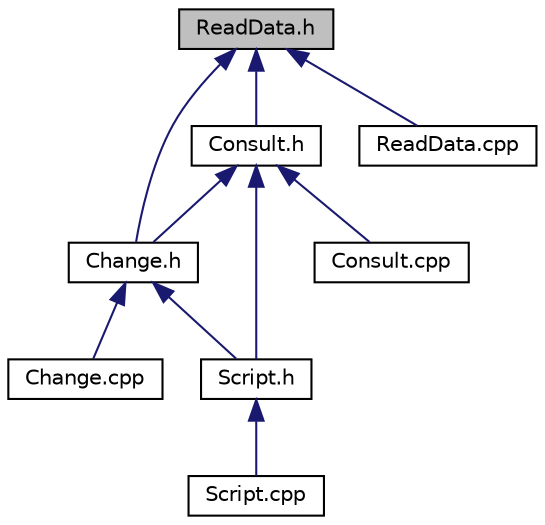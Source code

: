 digraph "ReadData.h"
{
 // LATEX_PDF_SIZE
  edge [fontname="Helvetica",fontsize="10",labelfontname="Helvetica",labelfontsize="10"];
  node [fontname="Helvetica",fontsize="10",shape=record];
  Node1 [label="ReadData.h",height=0.2,width=0.4,color="black", fillcolor="grey75", style="filled", fontcolor="black",tooltip="Header file containing class definitions for ReadData and System, as well as related data structures."];
  Node1 -> Node2 [dir="back",color="midnightblue",fontsize="10",style="solid"];
  Node2 [label="Change.h",height=0.2,width=0.4,color="black", fillcolor="white", style="filled",URL="$Change_8h.html",tooltip="Header file for the Change class."];
  Node2 -> Node3 [dir="back",color="midnightblue",fontsize="10",style="solid"];
  Node3 [label="Change.cpp",height=0.2,width=0.4,color="black", fillcolor="white", style="filled",URL="$Change_8cpp.html",tooltip="Implementation of the Change class that handles student class and UC changes."];
  Node2 -> Node4 [dir="back",color="midnightblue",fontsize="10",style="solid"];
  Node4 [label="Script.h",height=0.2,width=0.4,color="black", fillcolor="white", style="filled",URL="$Script_8h.html",tooltip="Defines the Script class for interacting with the \"LEIC Schedules\" system."];
  Node4 -> Node5 [dir="back",color="midnightblue",fontsize="10",style="solid"];
  Node5 [label="Script.cpp",height=0.2,width=0.4,color="black", fillcolor="white", style="filled",URL="$Script_8cpp.html",tooltip="Implementation of the Script class methods."];
  Node1 -> Node6 [dir="back",color="midnightblue",fontsize="10",style="solid"];
  Node6 [label="Consult.h",height=0.2,width=0.4,color="black", fillcolor="white", style="filled",URL="$Consult_8h.html",tooltip="Header file containing class definitions for Consult."];
  Node6 -> Node2 [dir="back",color="midnightblue",fontsize="10",style="solid"];
  Node6 -> Node7 [dir="back",color="midnightblue",fontsize="10",style="solid"];
  Node7 [label="Consult.cpp",height=0.2,width=0.4,color="black", fillcolor="white", style="filled",URL="$Consult_8cpp.html",tooltip=" "];
  Node6 -> Node4 [dir="back",color="midnightblue",fontsize="10",style="solid"];
  Node1 -> Node8 [dir="back",color="midnightblue",fontsize="10",style="solid"];
  Node8 [label="ReadData.cpp",height=0.2,width=0.4,color="black", fillcolor="white", style="filled",URL="$ReadData_8cpp.html",tooltip=" "];
}

